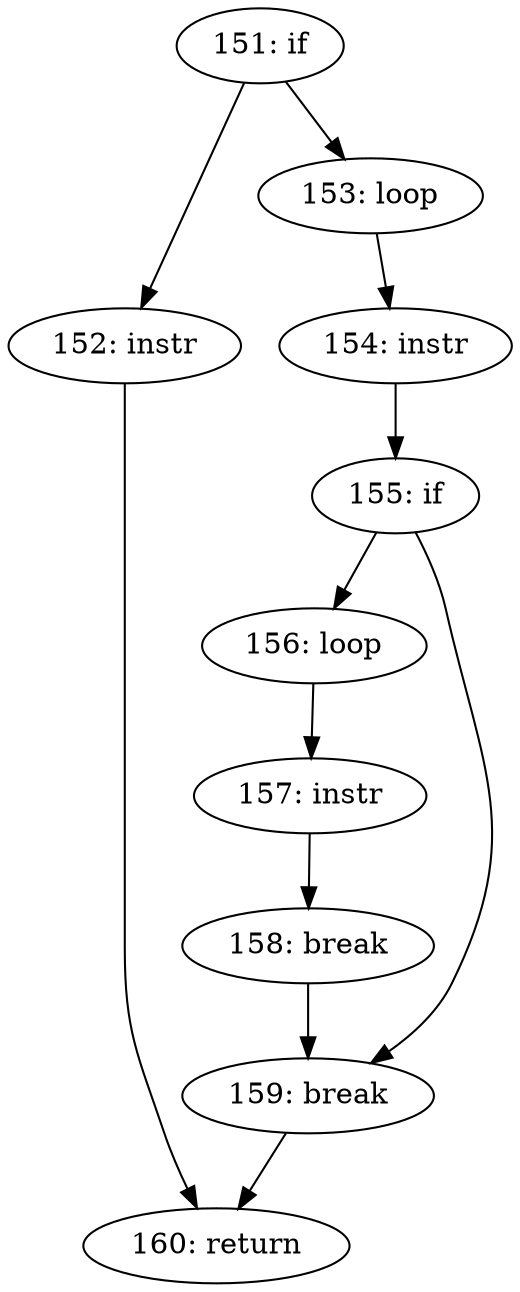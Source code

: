 digraph CFG_skb_orphan {
151 [label="151: if"]
	151 -> 152
	151 -> 153
152 [label="152: instr"]
	152 -> 160
153 [label="153: loop"]
	153 -> 154
154 [label="154: instr"]
	154 -> 155
155 [label="155: if"]
	155 -> 156
	155 -> 159
156 [label="156: loop"]
	156 -> 157
157 [label="157: instr"]
	157 -> 158
158 [label="158: break"]
	158 -> 159
159 [label="159: break"]
	159 -> 160
160 [label="160: return"]
	
}
